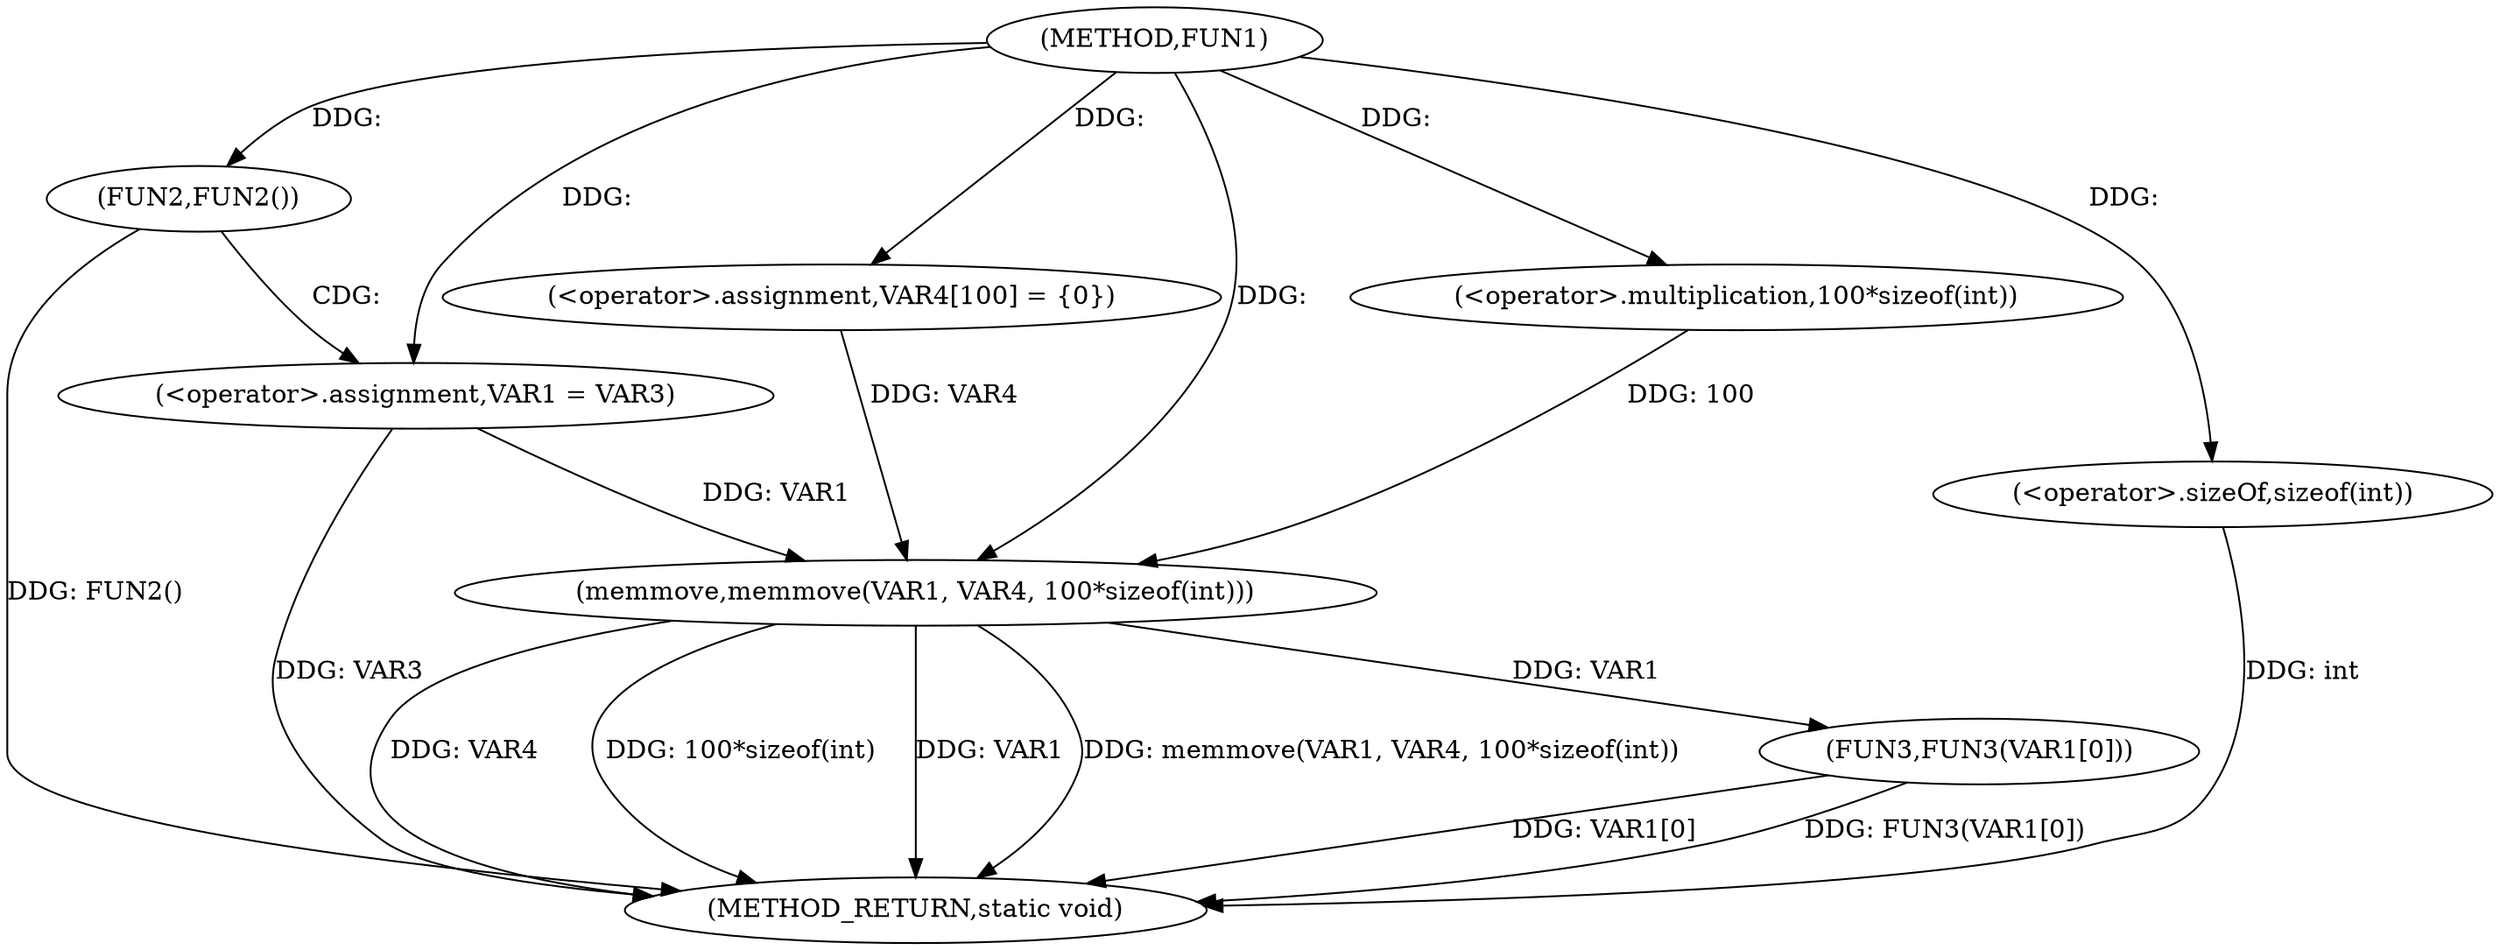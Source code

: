 digraph FUN1 {  
"1000100" [label = "(METHOD,FUN1)" ]
"1000126" [label = "(METHOD_RETURN,static void)" ]
"1000106" [label = "(FUN2,FUN2())" ]
"1000108" [label = "(<operator>.assignment,VAR1 = VAR3)" ]
"1000113" [label = "(<operator>.assignment,VAR4[100] = {0})" ]
"1000115" [label = "(memmove,memmove(VAR1, VAR4, 100*sizeof(int)))" ]
"1000118" [label = "(<operator>.multiplication,100*sizeof(int))" ]
"1000120" [label = "(<operator>.sizeOf,sizeof(int))" ]
"1000122" [label = "(FUN3,FUN3(VAR1[0]))" ]
  "1000115" -> "1000126"  [ label = "DDG: VAR4"] 
  "1000122" -> "1000126"  [ label = "DDG: VAR1[0]"] 
  "1000115" -> "1000126"  [ label = "DDG: 100*sizeof(int)"] 
  "1000122" -> "1000126"  [ label = "DDG: FUN3(VAR1[0])"] 
  "1000115" -> "1000126"  [ label = "DDG: VAR1"] 
  "1000106" -> "1000126"  [ label = "DDG: FUN2()"] 
  "1000115" -> "1000126"  [ label = "DDG: memmove(VAR1, VAR4, 100*sizeof(int))"] 
  "1000120" -> "1000126"  [ label = "DDG: int"] 
  "1000108" -> "1000126"  [ label = "DDG: VAR3"] 
  "1000100" -> "1000106"  [ label = "DDG: "] 
  "1000100" -> "1000108"  [ label = "DDG: "] 
  "1000100" -> "1000113"  [ label = "DDG: "] 
  "1000108" -> "1000115"  [ label = "DDG: VAR1"] 
  "1000100" -> "1000115"  [ label = "DDG: "] 
  "1000113" -> "1000115"  [ label = "DDG: VAR4"] 
  "1000118" -> "1000115"  [ label = "DDG: 100"] 
  "1000100" -> "1000118"  [ label = "DDG: "] 
  "1000100" -> "1000120"  [ label = "DDG: "] 
  "1000115" -> "1000122"  [ label = "DDG: VAR1"] 
  "1000106" -> "1000108"  [ label = "CDG: "] 
}
